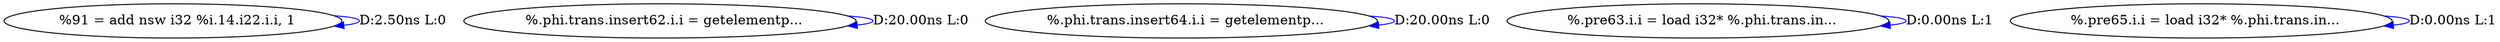 digraph {
Node0x3eeef90[label="  %91 = add nsw i32 %i.14.i22.i.i, 1"];
Node0x3eeef90 -> Node0x3eeef90[label="D:2.50ns L:0",color=blue];
Node0x3eef070[label="  %.phi.trans.insert62.i.i = getelementp..."];
Node0x3eef070 -> Node0x3eef070[label="D:20.00ns L:0",color=blue];
Node0x3eef190[label="  %.phi.trans.insert64.i.i = getelementp..."];
Node0x3eef190 -> Node0x3eef190[label="D:20.00ns L:0",color=blue];
Node0x3eef270[label="  %.pre63.i.i = load i32* %.phi.trans.in..."];
Node0x3eef270 -> Node0x3eef270[label="D:0.00ns L:1",color=blue];
Node0x3ef5f90[label="  %.pre65.i.i = load i32* %.phi.trans.in..."];
Node0x3ef5f90 -> Node0x3ef5f90[label="D:0.00ns L:1",color=blue];
}
